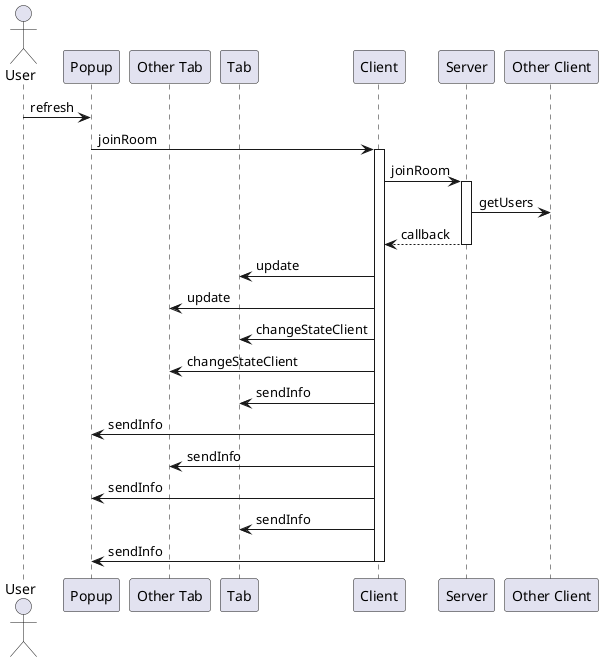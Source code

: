 @startuml refresh

actor User
participant Popup
participant "Other Tab"
participant Tab
participant Client
participant Server
participant "Other Client"


User -> Popup: refresh
Popup -> Client: joinRoom
activate Client
Client -> Server: joinRoom
activate Server
Server -> "Other Client": getUsers
Client <-- Server: callback
deactivate Server
Tab <- Client: update
"Other Tab" <- Client: update
Tab <- Client: changeStateClient
"Other Tab" <- Client: changeStateClient

Tab <- Client: sendInfo
Popup <- Client: sendInfo
"Other Tab" <- Client: sendInfo
Popup <- Client: sendInfo
Tab <- Client: sendInfo
Popup <- Client: sendInfo
deactivate Client

@enduml
